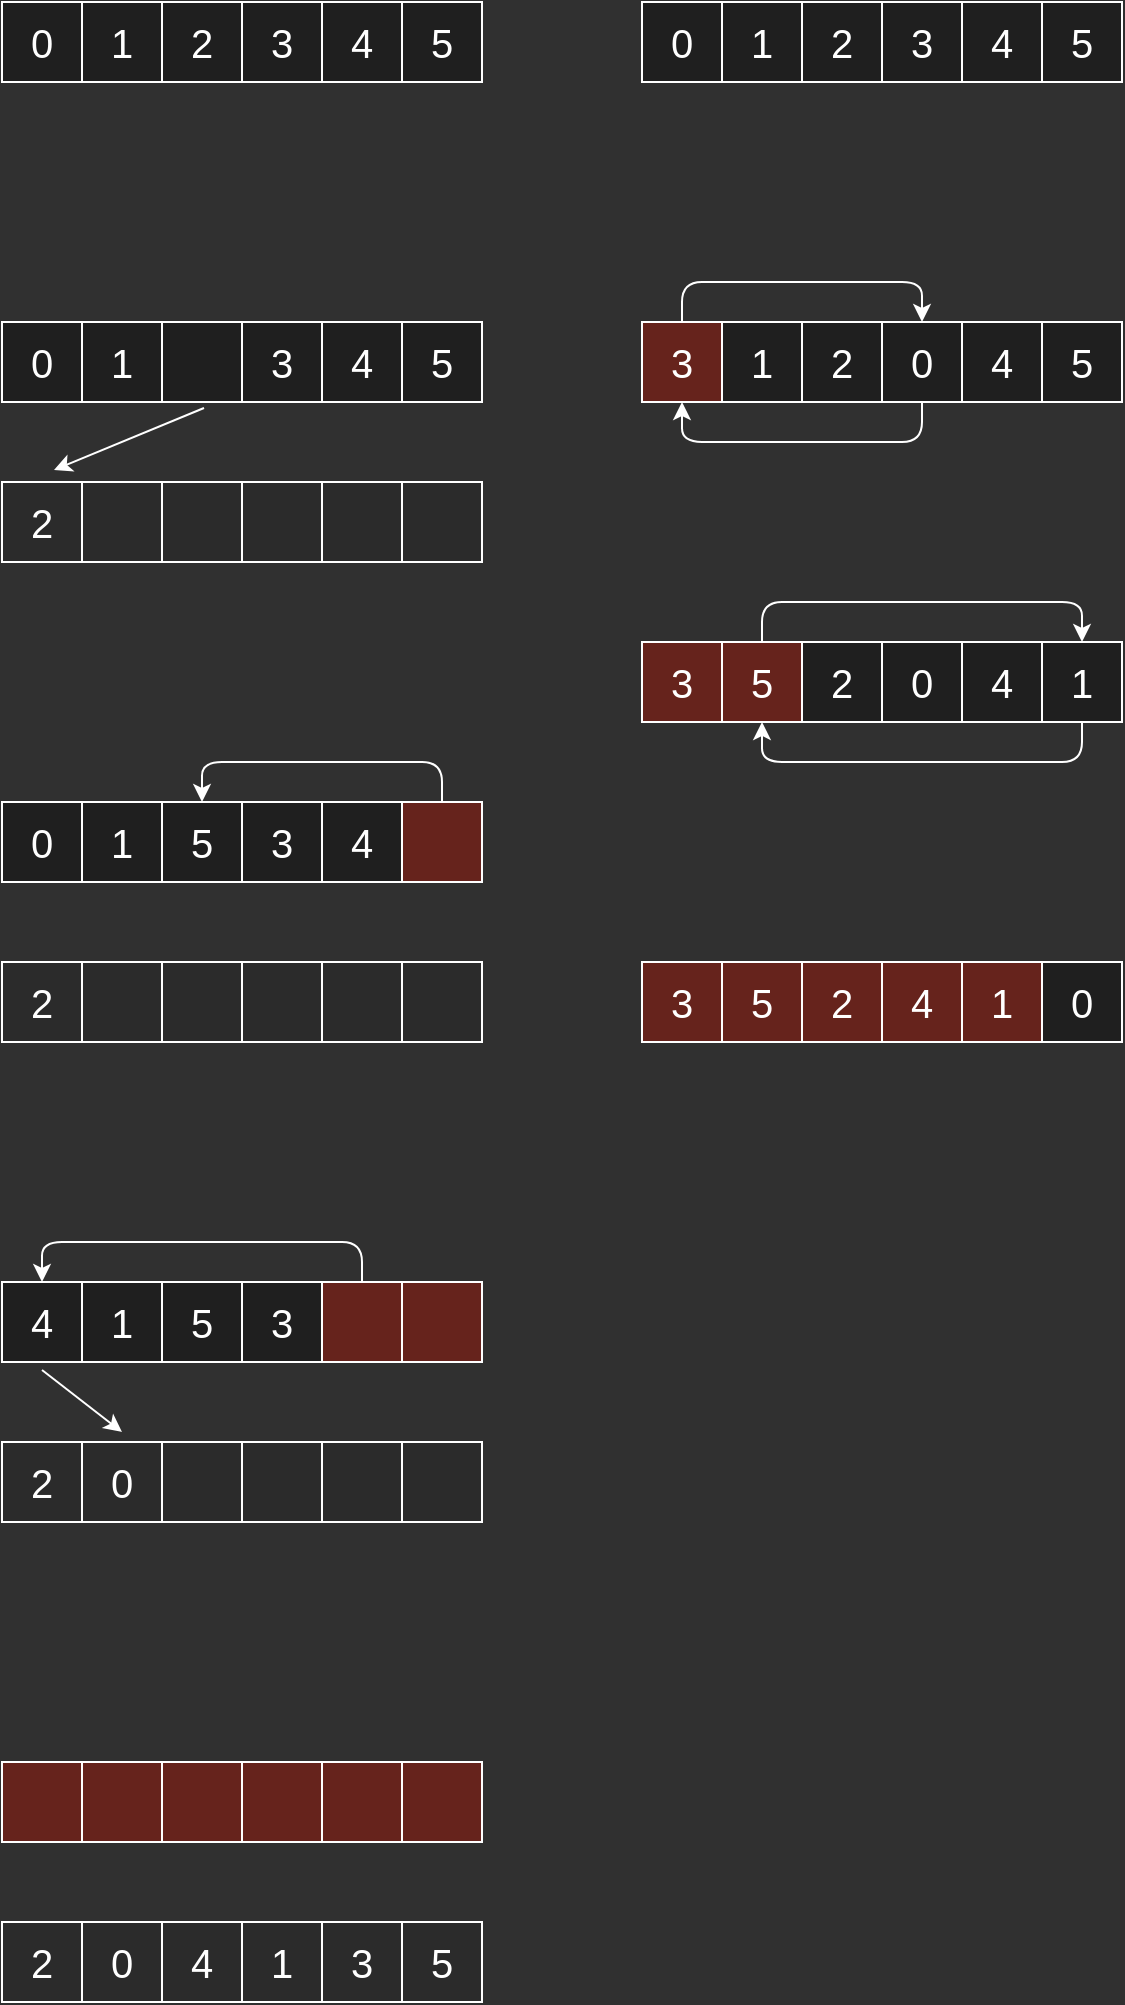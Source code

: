 <mxfile version="15.9.1" type="device"><diagram id="niqQktm8qVIGM9sE2iSV" name="Page-1"><mxGraphModel dx="320" dy="358" grid="0" gridSize="20" guides="1" tooltips="1" connect="1" arrows="1" fold="1" page="0" pageScale="1" pageWidth="827" pageHeight="1169" background="#303030" math="0" shadow="0"><root><mxCell id="0"/><mxCell id="1" parent="0"/><mxCell id="SK1Sg5yjCW9ZcjCJb_16-1" value="0" style="rounded=0;whiteSpace=wrap;html=1;sketch=0;fontColor=#FFFFFF;strokeColor=#FFFFFF;fillColor=#1F1F1F;fontSize=20;" vertex="1" parent="1"><mxGeometry y="240" width="40" height="40" as="geometry"/></mxCell><mxCell id="SK1Sg5yjCW9ZcjCJb_16-3" value="1" style="rounded=0;whiteSpace=wrap;html=1;sketch=0;fontColor=#FFFFFF;strokeColor=#FFFFFF;fillColor=#1F1F1F;fontSize=20;" vertex="1" parent="1"><mxGeometry x="40" y="240" width="40" height="40" as="geometry"/></mxCell><mxCell id="SK1Sg5yjCW9ZcjCJb_16-4" value="2" style="rounded=0;whiteSpace=wrap;html=1;sketch=0;fontColor=#FFFFFF;strokeColor=#FFFFFF;fillColor=#1F1F1F;fontSize=20;" vertex="1" parent="1"><mxGeometry x="80" y="240" width="40" height="40" as="geometry"/></mxCell><mxCell id="SK1Sg5yjCW9ZcjCJb_16-5" value="3" style="rounded=0;whiteSpace=wrap;html=1;sketch=0;fontColor=#FFFFFF;strokeColor=#FFFFFF;fillColor=#1F1F1F;fontSize=20;" vertex="1" parent="1"><mxGeometry x="120" y="240" width="40" height="40" as="geometry"/></mxCell><mxCell id="SK1Sg5yjCW9ZcjCJb_16-6" value="4" style="rounded=0;whiteSpace=wrap;html=1;sketch=0;fontColor=#FFFFFF;strokeColor=#FFFFFF;fillColor=#1F1F1F;fontSize=20;" vertex="1" parent="1"><mxGeometry x="160" y="240" width="40" height="40" as="geometry"/></mxCell><mxCell id="SK1Sg5yjCW9ZcjCJb_16-7" value="5" style="rounded=0;whiteSpace=wrap;html=1;sketch=0;fontColor=#FFFFFF;strokeColor=#FFFFFF;fillColor=#1F1F1F;fontSize=20;" vertex="1" parent="1"><mxGeometry x="200" y="240" width="40" height="40" as="geometry"/></mxCell><mxCell id="SK1Sg5yjCW9ZcjCJb_16-9" value="0" style="rounded=0;whiteSpace=wrap;html=1;sketch=0;fontColor=#FFFFFF;strokeColor=#FFFFFF;fillColor=#1F1F1F;fontSize=20;" vertex="1" parent="1"><mxGeometry y="400" width="40" height="40" as="geometry"/></mxCell><mxCell id="SK1Sg5yjCW9ZcjCJb_16-10" value="1" style="rounded=0;whiteSpace=wrap;html=1;sketch=0;fontColor=#FFFFFF;strokeColor=#FFFFFF;fillColor=#1F1F1F;fontSize=20;" vertex="1" parent="1"><mxGeometry x="40" y="400" width="40" height="40" as="geometry"/></mxCell><mxCell id="SK1Sg5yjCW9ZcjCJb_16-21" style="rounded=0;sketch=0;orthogonalLoop=1;jettySize=auto;html=1;fontSize=20;fontColor=#FFFFFF;strokeColor=#FFFFFF;" edge="1" parent="1"><mxGeometry relative="1" as="geometry"><mxPoint x="101" y="443" as="sourcePoint"/><mxPoint x="26" y="474" as="targetPoint"/></mxGeometry></mxCell><mxCell id="SK1Sg5yjCW9ZcjCJb_16-11" value="" style="rounded=0;whiteSpace=wrap;html=1;sketch=0;fontColor=#FFFFFF;strokeColor=#FFFFFF;fillColor=#1F1F1F;fontSize=20;" vertex="1" parent="1"><mxGeometry x="80" y="400" width="40" height="40" as="geometry"/></mxCell><mxCell id="SK1Sg5yjCW9ZcjCJb_16-12" value="3" style="rounded=0;whiteSpace=wrap;html=1;sketch=0;fontColor=#FFFFFF;strokeColor=#FFFFFF;fillColor=#1F1F1F;fontSize=20;" vertex="1" parent="1"><mxGeometry x="120" y="400" width="40" height="40" as="geometry"/></mxCell><mxCell id="SK1Sg5yjCW9ZcjCJb_16-13" value="4" style="rounded=0;whiteSpace=wrap;html=1;sketch=0;fontColor=#FFFFFF;strokeColor=#FFFFFF;fillColor=#1F1F1F;fontSize=20;" vertex="1" parent="1"><mxGeometry x="160" y="400" width="40" height="40" as="geometry"/></mxCell><mxCell id="SK1Sg5yjCW9ZcjCJb_16-14" value="5" style="rounded=0;whiteSpace=wrap;html=1;sketch=0;fontColor=#FFFFFF;strokeColor=#FFFFFF;fillColor=#1F1F1F;fontSize=20;" vertex="1" parent="1"><mxGeometry x="200" y="400" width="40" height="40" as="geometry"/></mxCell><mxCell id="SK1Sg5yjCW9ZcjCJb_16-15" value="2" style="rounded=0;whiteSpace=wrap;html=1;sketch=0;fontColor=#FFFFFF;strokeColor=#FFFFFF;fillColor=#2B2B2B;fontSize=20;" vertex="1" parent="1"><mxGeometry y="480" width="40" height="40" as="geometry"/></mxCell><mxCell id="SK1Sg5yjCW9ZcjCJb_16-16" value="" style="rounded=0;whiteSpace=wrap;html=1;sketch=0;fontColor=#FFFFFF;strokeColor=#FFFFFF;fillColor=#2B2B2B;fontSize=20;" vertex="1" parent="1"><mxGeometry x="40" y="480" width="40" height="40" as="geometry"/></mxCell><mxCell id="SK1Sg5yjCW9ZcjCJb_16-17" value="" style="rounded=0;whiteSpace=wrap;html=1;sketch=0;fontColor=#FFFFFF;strokeColor=#FFFFFF;fillColor=#2B2B2B;fontSize=20;" vertex="1" parent="1"><mxGeometry x="80" y="480" width="40" height="40" as="geometry"/></mxCell><mxCell id="SK1Sg5yjCW9ZcjCJb_16-18" value="" style="rounded=0;whiteSpace=wrap;html=1;sketch=0;fontColor=#FFFFFF;strokeColor=#FFFFFF;fillColor=#2B2B2B;fontSize=20;" vertex="1" parent="1"><mxGeometry x="120" y="480" width="40" height="40" as="geometry"/></mxCell><mxCell id="SK1Sg5yjCW9ZcjCJb_16-19" value="" style="rounded=0;whiteSpace=wrap;html=1;sketch=0;fontColor=#FFFFFF;strokeColor=#FFFFFF;fillColor=#2B2B2B;fontSize=20;" vertex="1" parent="1"><mxGeometry x="160" y="480" width="40" height="40" as="geometry"/></mxCell><mxCell id="SK1Sg5yjCW9ZcjCJb_16-20" value="" style="rounded=0;whiteSpace=wrap;html=1;sketch=0;fontColor=#FFFFFF;strokeColor=#FFFFFF;fillColor=#2B2B2B;fontSize=20;" vertex="1" parent="1"><mxGeometry x="200" y="480" width="40" height="40" as="geometry"/></mxCell><mxCell id="SK1Sg5yjCW9ZcjCJb_16-22" value="0" style="rounded=0;whiteSpace=wrap;html=1;sketch=0;fontColor=#FFFFFF;strokeColor=#FFFFFF;fillColor=#1F1F1F;fontSize=20;" vertex="1" parent="1"><mxGeometry y="640" width="40" height="40" as="geometry"/></mxCell><mxCell id="SK1Sg5yjCW9ZcjCJb_16-23" value="1" style="rounded=0;whiteSpace=wrap;html=1;sketch=0;fontColor=#FFFFFF;strokeColor=#FFFFFF;fillColor=#1F1F1F;fontSize=20;" vertex="1" parent="1"><mxGeometry x="40" y="640" width="40" height="40" as="geometry"/></mxCell><mxCell id="SK1Sg5yjCW9ZcjCJb_16-25" value="5" style="rounded=0;whiteSpace=wrap;html=1;sketch=0;fontColor=#FFFFFF;strokeColor=#FFFFFF;fillColor=#1F1F1F;fontSize=20;" vertex="1" parent="1"><mxGeometry x="80" y="640" width="40" height="40" as="geometry"/></mxCell><mxCell id="SK1Sg5yjCW9ZcjCJb_16-26" value="3" style="rounded=0;whiteSpace=wrap;html=1;sketch=0;fontColor=#FFFFFF;strokeColor=#FFFFFF;fillColor=#1F1F1F;fontSize=20;" vertex="1" parent="1"><mxGeometry x="120" y="640" width="40" height="40" as="geometry"/></mxCell><mxCell id="SK1Sg5yjCW9ZcjCJb_16-27" value="4" style="rounded=0;whiteSpace=wrap;html=1;sketch=0;fontColor=#FFFFFF;strokeColor=#FFFFFF;fillColor=#1F1F1F;fontSize=20;" vertex="1" parent="1"><mxGeometry x="160" y="640" width="40" height="40" as="geometry"/></mxCell><mxCell id="SK1Sg5yjCW9ZcjCJb_16-35" style="edgeStyle=orthogonalEdgeStyle;rounded=1;sketch=0;orthogonalLoop=1;jettySize=auto;html=1;entryX=0.5;entryY=0;entryDx=0;entryDy=0;fontSize=20;fontColor=#FFFFFF;strokeColor=#FFFFFF;" edge="1" parent="1" source="SK1Sg5yjCW9ZcjCJb_16-28" target="SK1Sg5yjCW9ZcjCJb_16-25"><mxGeometry relative="1" as="geometry"><Array as="points"><mxPoint x="220" y="620"/><mxPoint x="100" y="620"/></Array></mxGeometry></mxCell><mxCell id="SK1Sg5yjCW9ZcjCJb_16-28" value="" style="rounded=0;whiteSpace=wrap;html=1;sketch=0;fontColor=#FFFFFF;strokeColor=#FFFFFF;fillColor=#66231C;fontSize=20;" vertex="1" parent="1"><mxGeometry x="200" y="640" width="40" height="40" as="geometry"/></mxCell><mxCell id="SK1Sg5yjCW9ZcjCJb_16-29" value="2" style="rounded=0;whiteSpace=wrap;html=1;sketch=0;fontColor=#FFFFFF;strokeColor=#FFFFFF;fillColor=#2B2B2B;fontSize=20;" vertex="1" parent="1"><mxGeometry y="720" width="40" height="40" as="geometry"/></mxCell><mxCell id="SK1Sg5yjCW9ZcjCJb_16-30" value="" style="rounded=0;whiteSpace=wrap;html=1;sketch=0;fontColor=#FFFFFF;strokeColor=#FFFFFF;fillColor=#2B2B2B;fontSize=20;" vertex="1" parent="1"><mxGeometry x="40" y="720" width="40" height="40" as="geometry"/></mxCell><mxCell id="SK1Sg5yjCW9ZcjCJb_16-31" value="" style="rounded=0;whiteSpace=wrap;html=1;sketch=0;fontColor=#FFFFFF;strokeColor=#FFFFFF;fillColor=#2B2B2B;fontSize=20;" vertex="1" parent="1"><mxGeometry x="80" y="720" width="40" height="40" as="geometry"/></mxCell><mxCell id="SK1Sg5yjCW9ZcjCJb_16-32" value="" style="rounded=0;whiteSpace=wrap;html=1;sketch=0;fontColor=#FFFFFF;strokeColor=#FFFFFF;fillColor=#2B2B2B;fontSize=20;" vertex="1" parent="1"><mxGeometry x="120" y="720" width="40" height="40" as="geometry"/></mxCell><mxCell id="SK1Sg5yjCW9ZcjCJb_16-33" value="" style="rounded=0;whiteSpace=wrap;html=1;sketch=0;fontColor=#FFFFFF;strokeColor=#FFFFFF;fillColor=#2B2B2B;fontSize=20;" vertex="1" parent="1"><mxGeometry x="160" y="720" width="40" height="40" as="geometry"/></mxCell><mxCell id="SK1Sg5yjCW9ZcjCJb_16-34" value="" style="rounded=0;whiteSpace=wrap;html=1;sketch=0;fontColor=#FFFFFF;strokeColor=#FFFFFF;fillColor=#2B2B2B;fontSize=20;" vertex="1" parent="1"><mxGeometry x="200" y="720" width="40" height="40" as="geometry"/></mxCell><mxCell id="SK1Sg5yjCW9ZcjCJb_16-41" value="" style="rounded=0;whiteSpace=wrap;html=1;sketch=0;fontColor=#FFFFFF;strokeColor=#FFFFFF;fillColor=#66231C;fontSize=20;" vertex="1" parent="1"><mxGeometry x="200" y="1120" width="40" height="40" as="geometry"/></mxCell><mxCell id="SK1Sg5yjCW9ZcjCJb_16-42" value="2" style="rounded=0;whiteSpace=wrap;html=1;sketch=0;fontColor=#FFFFFF;strokeColor=#FFFFFF;fillColor=#2B2B2B;fontSize=20;" vertex="1" parent="1"><mxGeometry y="1200" width="40" height="40" as="geometry"/></mxCell><mxCell id="SK1Sg5yjCW9ZcjCJb_16-43" value="0" style="rounded=0;whiteSpace=wrap;html=1;sketch=0;fontColor=#FFFFFF;strokeColor=#FFFFFF;fillColor=#2B2B2B;fontSize=20;" vertex="1" parent="1"><mxGeometry x="40" y="1200" width="40" height="40" as="geometry"/></mxCell><mxCell id="SK1Sg5yjCW9ZcjCJb_16-44" value="4" style="rounded=0;whiteSpace=wrap;html=1;sketch=0;fontColor=#FFFFFF;strokeColor=#FFFFFF;fillColor=#2B2B2B;fontSize=20;" vertex="1" parent="1"><mxGeometry x="80" y="1200" width="40" height="40" as="geometry"/></mxCell><mxCell id="SK1Sg5yjCW9ZcjCJb_16-45" value="1" style="rounded=0;whiteSpace=wrap;html=1;sketch=0;fontColor=#FFFFFF;strokeColor=#FFFFFF;fillColor=#2B2B2B;fontSize=20;" vertex="1" parent="1"><mxGeometry x="120" y="1200" width="40" height="40" as="geometry"/></mxCell><mxCell id="SK1Sg5yjCW9ZcjCJb_16-46" value="3" style="rounded=0;whiteSpace=wrap;html=1;sketch=0;fontColor=#FFFFFF;strokeColor=#FFFFFF;fillColor=#2B2B2B;fontSize=20;" vertex="1" parent="1"><mxGeometry x="160" y="1200" width="40" height="40" as="geometry"/></mxCell><mxCell id="SK1Sg5yjCW9ZcjCJb_16-47" value="5" style="rounded=0;whiteSpace=wrap;html=1;sketch=0;fontColor=#FFFFFF;strokeColor=#FFFFFF;fillColor=#2B2B2B;fontSize=20;" vertex="1" parent="1"><mxGeometry x="200" y="1200" width="40" height="40" as="geometry"/></mxCell><mxCell id="SK1Sg5yjCW9ZcjCJb_16-48" value="" style="rounded=0;whiteSpace=wrap;html=1;sketch=0;fontColor=#FFFFFF;strokeColor=#FFFFFF;fillColor=#66231C;fontSize=20;" vertex="1" parent="1"><mxGeometry x="160" y="1120" width="40" height="40" as="geometry"/></mxCell><mxCell id="SK1Sg5yjCW9ZcjCJb_16-49" value="" style="rounded=0;whiteSpace=wrap;html=1;sketch=0;fontColor=#FFFFFF;strokeColor=#FFFFFF;fillColor=#66231C;fontSize=20;" vertex="1" parent="1"><mxGeometry x="120" y="1120" width="40" height="40" as="geometry"/></mxCell><mxCell id="SK1Sg5yjCW9ZcjCJb_16-50" value="" style="rounded=0;whiteSpace=wrap;html=1;sketch=0;fontColor=#FFFFFF;strokeColor=#FFFFFF;fillColor=#66231C;fontSize=20;" vertex="1" parent="1"><mxGeometry x="80" y="1120" width="40" height="40" as="geometry"/></mxCell><mxCell id="SK1Sg5yjCW9ZcjCJb_16-51" value="" style="rounded=0;whiteSpace=wrap;html=1;sketch=0;fontColor=#FFFFFF;strokeColor=#FFFFFF;fillColor=#66231C;fontSize=20;" vertex="1" parent="1"><mxGeometry x="40" y="1120" width="40" height="40" as="geometry"/></mxCell><mxCell id="SK1Sg5yjCW9ZcjCJb_16-52" value="" style="rounded=0;whiteSpace=wrap;html=1;sketch=0;fontColor=#FFFFFF;strokeColor=#FFFFFF;fillColor=#66231C;fontSize=20;" vertex="1" parent="1"><mxGeometry y="1120" width="40" height="40" as="geometry"/></mxCell><mxCell id="SK1Sg5yjCW9ZcjCJb_16-53" value="4" style="rounded=0;whiteSpace=wrap;html=1;sketch=0;fontColor=#FFFFFF;strokeColor=#FFFFFF;fillColor=#1F1F1F;fontSize=20;" vertex="1" parent="1"><mxGeometry y="880" width="40" height="40" as="geometry"/></mxCell><mxCell id="SK1Sg5yjCW9ZcjCJb_16-54" value="1" style="rounded=0;whiteSpace=wrap;html=1;sketch=0;fontColor=#FFFFFF;strokeColor=#FFFFFF;fillColor=#1F1F1F;fontSize=20;" vertex="1" parent="1"><mxGeometry x="40" y="880" width="40" height="40" as="geometry"/></mxCell><mxCell id="SK1Sg5yjCW9ZcjCJb_16-55" value="5" style="rounded=0;whiteSpace=wrap;html=1;sketch=0;fontColor=#FFFFFF;strokeColor=#FFFFFF;fillColor=#1F1F1F;fontSize=20;" vertex="1" parent="1"><mxGeometry x="80" y="880" width="40" height="40" as="geometry"/></mxCell><mxCell id="SK1Sg5yjCW9ZcjCJb_16-56" value="3" style="rounded=0;whiteSpace=wrap;html=1;sketch=0;fontColor=#FFFFFF;strokeColor=#FFFFFF;fillColor=#1F1F1F;fontSize=20;" vertex="1" parent="1"><mxGeometry x="120" y="880" width="40" height="40" as="geometry"/></mxCell><mxCell id="SK1Sg5yjCW9ZcjCJb_16-58" value="" style="rounded=0;whiteSpace=wrap;html=1;sketch=0;fontColor=#FFFFFF;strokeColor=#FFFFFF;fillColor=#66231C;fontSize=20;" vertex="1" parent="1"><mxGeometry x="200" y="880" width="40" height="40" as="geometry"/></mxCell><mxCell id="SK1Sg5yjCW9ZcjCJb_16-59" value="2" style="rounded=0;whiteSpace=wrap;html=1;sketch=0;fontColor=#FFFFFF;strokeColor=#FFFFFF;fillColor=#2B2B2B;fontSize=20;" vertex="1" parent="1"><mxGeometry y="960" width="40" height="40" as="geometry"/></mxCell><mxCell id="SK1Sg5yjCW9ZcjCJb_16-60" value="0" style="rounded=0;whiteSpace=wrap;html=1;sketch=0;fontColor=#FFFFFF;strokeColor=#FFFFFF;fillColor=#2B2B2B;fontSize=20;" vertex="1" parent="1"><mxGeometry x="40" y="960" width="40" height="40" as="geometry"/></mxCell><mxCell id="SK1Sg5yjCW9ZcjCJb_16-61" value="" style="rounded=0;whiteSpace=wrap;html=1;sketch=0;fontColor=#FFFFFF;strokeColor=#FFFFFF;fillColor=#2B2B2B;fontSize=20;" vertex="1" parent="1"><mxGeometry x="80" y="960" width="40" height="40" as="geometry"/></mxCell><mxCell id="SK1Sg5yjCW9ZcjCJb_16-62" value="" style="rounded=0;whiteSpace=wrap;html=1;sketch=0;fontColor=#FFFFFF;strokeColor=#FFFFFF;fillColor=#2B2B2B;fontSize=20;" vertex="1" parent="1"><mxGeometry x="120" y="960" width="40" height="40" as="geometry"/></mxCell><mxCell id="SK1Sg5yjCW9ZcjCJb_16-63" value="" style="rounded=0;whiteSpace=wrap;html=1;sketch=0;fontColor=#FFFFFF;strokeColor=#FFFFFF;fillColor=#2B2B2B;fontSize=20;" vertex="1" parent="1"><mxGeometry x="160" y="960" width="40" height="40" as="geometry"/></mxCell><mxCell id="SK1Sg5yjCW9ZcjCJb_16-64" value="" style="rounded=0;whiteSpace=wrap;html=1;sketch=0;fontColor=#FFFFFF;strokeColor=#FFFFFF;fillColor=#2B2B2B;fontSize=20;" vertex="1" parent="1"><mxGeometry x="200" y="960" width="40" height="40" as="geometry"/></mxCell><mxCell id="SK1Sg5yjCW9ZcjCJb_16-65" value="" style="rounded=0;whiteSpace=wrap;html=1;sketch=0;fontColor=#FFFFFF;strokeColor=#FFFFFF;fillColor=#66231C;fontSize=20;" vertex="1" parent="1"><mxGeometry x="160" y="880" width="40" height="40" as="geometry"/></mxCell><mxCell id="SK1Sg5yjCW9ZcjCJb_16-66" style="edgeStyle=orthogonalEdgeStyle;rounded=1;sketch=0;orthogonalLoop=1;jettySize=auto;html=1;entryX=0.5;entryY=0;entryDx=0;entryDy=0;fontSize=20;fontColor=#FFFFFF;strokeColor=#FFFFFF;" edge="1" parent="1" target="SK1Sg5yjCW9ZcjCJb_16-53"><mxGeometry relative="1" as="geometry"><mxPoint x="180" y="880" as="sourcePoint"/><mxPoint x="60" y="880" as="targetPoint"/><Array as="points"><mxPoint x="180" y="860"/><mxPoint x="20" y="860"/></Array></mxGeometry></mxCell><mxCell id="SK1Sg5yjCW9ZcjCJb_16-67" style="rounded=0;sketch=0;orthogonalLoop=1;jettySize=auto;html=1;fontSize=20;fontColor=#FFFFFF;strokeColor=#FFFFFF;" edge="1" parent="1"><mxGeometry relative="1" as="geometry"><mxPoint x="20" y="924" as="sourcePoint"/><mxPoint x="60" y="955" as="targetPoint"/></mxGeometry></mxCell><mxCell id="SK1Sg5yjCW9ZcjCJb_16-68" value="0" style="rounded=0;whiteSpace=wrap;html=1;sketch=0;fontColor=#FFFFFF;strokeColor=#FFFFFF;fillColor=#1F1F1F;fontSize=20;" vertex="1" parent="1"><mxGeometry x="320" y="240" width="40" height="40" as="geometry"/></mxCell><mxCell id="SK1Sg5yjCW9ZcjCJb_16-69" value="1" style="rounded=0;whiteSpace=wrap;html=1;sketch=0;fontColor=#FFFFFF;strokeColor=#FFFFFF;fillColor=#1F1F1F;fontSize=20;" vertex="1" parent="1"><mxGeometry x="360" y="240" width="40" height="40" as="geometry"/></mxCell><mxCell id="SK1Sg5yjCW9ZcjCJb_16-70" value="2" style="rounded=0;whiteSpace=wrap;html=1;sketch=0;fontColor=#FFFFFF;strokeColor=#FFFFFF;fillColor=#1F1F1F;fontSize=20;" vertex="1" parent="1"><mxGeometry x="400" y="240" width="40" height="40" as="geometry"/></mxCell><mxCell id="SK1Sg5yjCW9ZcjCJb_16-71" value="3" style="rounded=0;whiteSpace=wrap;html=1;sketch=0;fontColor=#FFFFFF;strokeColor=#FFFFFF;fillColor=#1F1F1F;fontSize=20;" vertex="1" parent="1"><mxGeometry x="440" y="240" width="40" height="40" as="geometry"/></mxCell><mxCell id="SK1Sg5yjCW9ZcjCJb_16-72" value="4" style="rounded=0;whiteSpace=wrap;html=1;sketch=0;fontColor=#FFFFFF;strokeColor=#FFFFFF;fillColor=#1F1F1F;fontSize=20;" vertex="1" parent="1"><mxGeometry x="480" y="240" width="40" height="40" as="geometry"/></mxCell><mxCell id="SK1Sg5yjCW9ZcjCJb_16-73" value="5" style="rounded=0;whiteSpace=wrap;html=1;sketch=0;fontColor=#FFFFFF;strokeColor=#FFFFFF;fillColor=#1F1F1F;fontSize=20;" vertex="1" parent="1"><mxGeometry x="520" y="240" width="40" height="40" as="geometry"/></mxCell><mxCell id="SK1Sg5yjCW9ZcjCJb_16-80" style="edgeStyle=orthogonalEdgeStyle;rounded=1;sketch=0;orthogonalLoop=1;jettySize=auto;html=1;entryX=0.5;entryY=0;entryDx=0;entryDy=0;fontSize=20;fontColor=#FFFFFF;strokeColor=#FFFFFF;" edge="1" parent="1" source="SK1Sg5yjCW9ZcjCJb_16-74" target="SK1Sg5yjCW9ZcjCJb_16-77"><mxGeometry relative="1" as="geometry"><Array as="points"><mxPoint x="340" y="380"/><mxPoint x="460" y="380"/></Array></mxGeometry></mxCell><mxCell id="SK1Sg5yjCW9ZcjCJb_16-74" value="3" style="rounded=0;whiteSpace=wrap;html=1;sketch=0;fontColor=#FFFFFF;strokeColor=#FFFFFF;fillColor=#66231C;fontSize=20;" vertex="1" parent="1"><mxGeometry x="320" y="400" width="40" height="40" as="geometry"/></mxCell><mxCell id="SK1Sg5yjCW9ZcjCJb_16-75" value="1" style="rounded=0;whiteSpace=wrap;html=1;sketch=0;fontColor=#FFFFFF;strokeColor=#FFFFFF;fillColor=#1F1F1F;fontSize=20;" vertex="1" parent="1"><mxGeometry x="360" y="400" width="40" height="40" as="geometry"/></mxCell><mxCell id="SK1Sg5yjCW9ZcjCJb_16-76" value="2" style="rounded=0;whiteSpace=wrap;html=1;sketch=0;fontColor=#FFFFFF;strokeColor=#FFFFFF;fillColor=#1F1F1F;fontSize=20;" vertex="1" parent="1"><mxGeometry x="400" y="400" width="40" height="40" as="geometry"/></mxCell><mxCell id="SK1Sg5yjCW9ZcjCJb_16-81" style="edgeStyle=orthogonalEdgeStyle;rounded=1;sketch=0;orthogonalLoop=1;jettySize=auto;html=1;fontSize=20;fontColor=#FFFFFF;strokeColor=#FFFFFF;" edge="1" parent="1" source="SK1Sg5yjCW9ZcjCJb_16-77"><mxGeometry relative="1" as="geometry"><mxPoint x="340" y="440" as="targetPoint"/><Array as="points"><mxPoint x="460" y="460"/><mxPoint x="340" y="460"/></Array></mxGeometry></mxCell><mxCell id="SK1Sg5yjCW9ZcjCJb_16-77" value="0" style="rounded=0;whiteSpace=wrap;html=1;sketch=0;fontColor=#FFFFFF;strokeColor=#FFFFFF;fillColor=#1F1F1F;fontSize=20;" vertex="1" parent="1"><mxGeometry x="440" y="400" width="40" height="40" as="geometry"/></mxCell><mxCell id="SK1Sg5yjCW9ZcjCJb_16-78" value="4" style="rounded=0;whiteSpace=wrap;html=1;sketch=0;fontColor=#FFFFFF;strokeColor=#FFFFFF;fillColor=#1F1F1F;fontSize=20;" vertex="1" parent="1"><mxGeometry x="480" y="400" width="40" height="40" as="geometry"/></mxCell><mxCell id="SK1Sg5yjCW9ZcjCJb_16-79" value="5" style="rounded=0;whiteSpace=wrap;html=1;sketch=0;fontColor=#FFFFFF;strokeColor=#FFFFFF;fillColor=#1F1F1F;fontSize=20;" vertex="1" parent="1"><mxGeometry x="520" y="400" width="40" height="40" as="geometry"/></mxCell><mxCell id="SK1Sg5yjCW9ZcjCJb_16-82" style="edgeStyle=orthogonalEdgeStyle;rounded=1;sketch=0;orthogonalLoop=1;jettySize=auto;html=1;entryX=0.5;entryY=0;entryDx=0;entryDy=0;fontSize=20;fontColor=#FFFFFF;strokeColor=#FFFFFF;" edge="1" target="SK1Sg5yjCW9ZcjCJb_16-89" parent="1"><mxGeometry relative="1" as="geometry"><mxPoint x="380" y="560" as="sourcePoint"/><Array as="points"><mxPoint x="380" y="540"/><mxPoint x="540" y="540"/></Array></mxGeometry></mxCell><mxCell id="SK1Sg5yjCW9ZcjCJb_16-83" value="3" style="rounded=0;whiteSpace=wrap;html=1;sketch=0;fontColor=#FFFFFF;strokeColor=#FFFFFF;fillColor=#66231C;fontSize=20;" vertex="1" parent="1"><mxGeometry x="320" y="560" width="40" height="40" as="geometry"/></mxCell><mxCell id="SK1Sg5yjCW9ZcjCJb_16-84" value="5" style="rounded=0;whiteSpace=wrap;html=1;sketch=0;fontColor=#FFFFFF;strokeColor=#FFFFFF;fillColor=#66231C;fontSize=20;" vertex="1" parent="1"><mxGeometry x="360" y="560" width="40" height="40" as="geometry"/></mxCell><mxCell id="SK1Sg5yjCW9ZcjCJb_16-85" value="2" style="rounded=0;whiteSpace=wrap;html=1;sketch=0;fontColor=#FFFFFF;strokeColor=#FFFFFF;fillColor=#1F1F1F;fontSize=20;" vertex="1" parent="1"><mxGeometry x="400" y="560" width="40" height="40" as="geometry"/></mxCell><mxCell id="SK1Sg5yjCW9ZcjCJb_16-87" value="0" style="rounded=0;whiteSpace=wrap;html=1;sketch=0;fontColor=#FFFFFF;strokeColor=#FFFFFF;fillColor=#1F1F1F;fontSize=20;" vertex="1" parent="1"><mxGeometry x="440" y="560" width="40" height="40" as="geometry"/></mxCell><mxCell id="SK1Sg5yjCW9ZcjCJb_16-88" value="4" style="rounded=0;whiteSpace=wrap;html=1;sketch=0;fontColor=#FFFFFF;strokeColor=#FFFFFF;fillColor=#1F1F1F;fontSize=20;" vertex="1" parent="1"><mxGeometry x="480" y="560" width="40" height="40" as="geometry"/></mxCell><mxCell id="SK1Sg5yjCW9ZcjCJb_16-91" style="edgeStyle=orthogonalEdgeStyle;rounded=1;sketch=0;orthogonalLoop=1;jettySize=auto;html=1;entryX=0.5;entryY=1;entryDx=0;entryDy=0;fontSize=20;fontColor=#FFFFFF;strokeColor=#FFFFFF;" edge="1" parent="1" source="SK1Sg5yjCW9ZcjCJb_16-89" target="SK1Sg5yjCW9ZcjCJb_16-84"><mxGeometry relative="1" as="geometry"><Array as="points"><mxPoint x="540" y="620"/><mxPoint x="380" y="620"/></Array></mxGeometry></mxCell><mxCell id="SK1Sg5yjCW9ZcjCJb_16-89" value="1" style="rounded=0;whiteSpace=wrap;html=1;sketch=0;fontColor=#FFFFFF;strokeColor=#FFFFFF;fillColor=#1F1F1F;fontSize=20;" vertex="1" parent="1"><mxGeometry x="520" y="560" width="40" height="40" as="geometry"/></mxCell><mxCell id="SK1Sg5yjCW9ZcjCJb_16-92" value="3" style="rounded=0;whiteSpace=wrap;html=1;sketch=0;fontColor=#FFFFFF;strokeColor=#FFFFFF;fillColor=#66231C;fontSize=20;" vertex="1" parent="1"><mxGeometry x="320" y="720" width="40" height="40" as="geometry"/></mxCell><mxCell id="SK1Sg5yjCW9ZcjCJb_16-93" value="5" style="rounded=0;whiteSpace=wrap;html=1;sketch=0;fontColor=#FFFFFF;strokeColor=#FFFFFF;fillColor=#66231C;fontSize=20;" vertex="1" parent="1"><mxGeometry x="360" y="720" width="40" height="40" as="geometry"/></mxCell><mxCell id="SK1Sg5yjCW9ZcjCJb_16-94" value="2" style="rounded=0;whiteSpace=wrap;html=1;sketch=0;fontColor=#FFFFFF;strokeColor=#FFFFFF;fillColor=#66231C;fontSize=20;" vertex="1" parent="1"><mxGeometry x="400" y="720" width="40" height="40" as="geometry"/></mxCell><mxCell id="SK1Sg5yjCW9ZcjCJb_16-95" value="4" style="rounded=0;whiteSpace=wrap;html=1;sketch=0;fontColor=#FFFFFF;strokeColor=#FFFFFF;fillColor=#66231C;fontSize=20;" vertex="1" parent="1"><mxGeometry x="440" y="720" width="40" height="40" as="geometry"/></mxCell><mxCell id="SK1Sg5yjCW9ZcjCJb_16-96" value="1" style="rounded=0;whiteSpace=wrap;html=1;sketch=0;fontColor=#FFFFFF;strokeColor=#FFFFFF;fillColor=#66231C;fontSize=20;" vertex="1" parent="1"><mxGeometry x="480" y="720" width="40" height="40" as="geometry"/></mxCell><mxCell id="SK1Sg5yjCW9ZcjCJb_16-97" value="0" style="rounded=0;whiteSpace=wrap;html=1;sketch=0;fontColor=#FFFFFF;strokeColor=#FFFFFF;fillColor=#1F1F1F;fontSize=20;" vertex="1" parent="1"><mxGeometry x="520" y="720" width="40" height="40" as="geometry"/></mxCell></root></mxGraphModel></diagram></mxfile>